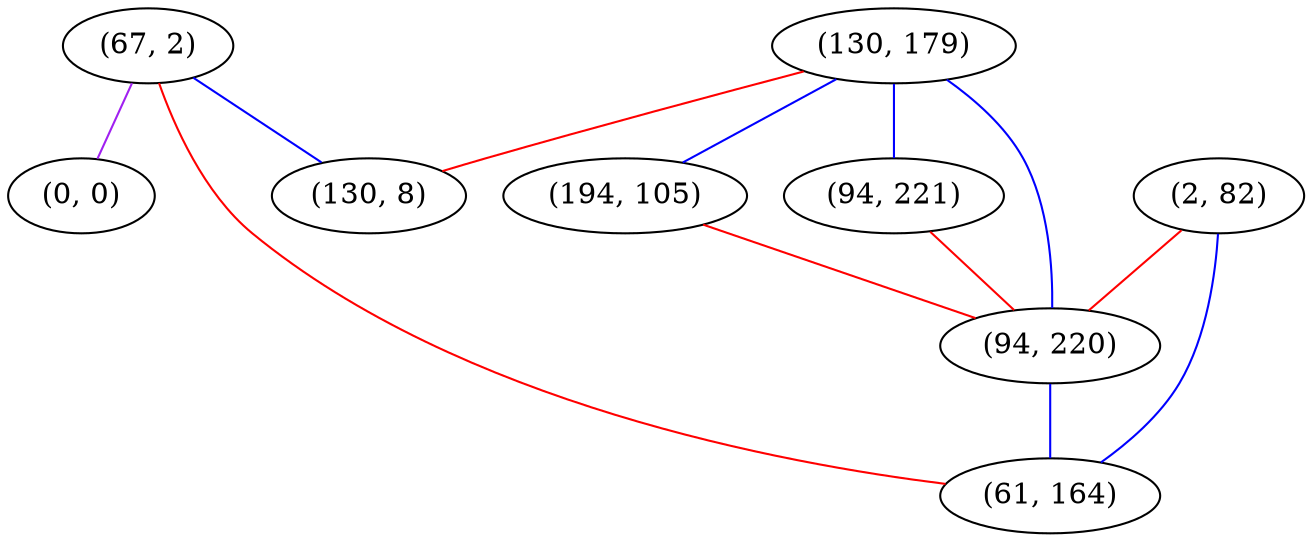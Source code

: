 graph "" {
"(67, 2)";
"(0, 0)";
"(130, 179)";
"(194, 105)";
"(2, 82)";
"(130, 8)";
"(94, 221)";
"(94, 220)";
"(61, 164)";
"(67, 2)" -- "(130, 8)"  [color=blue, key=0, weight=3];
"(67, 2)" -- "(61, 164)"  [color=red, key=0, weight=1];
"(67, 2)" -- "(0, 0)"  [color=purple, key=0, weight=4];
"(130, 179)" -- "(130, 8)"  [color=red, key=0, weight=1];
"(130, 179)" -- "(194, 105)"  [color=blue, key=0, weight=3];
"(130, 179)" -- "(94, 221)"  [color=blue, key=0, weight=3];
"(130, 179)" -- "(94, 220)"  [color=blue, key=0, weight=3];
"(194, 105)" -- "(94, 220)"  [color=red, key=0, weight=1];
"(2, 82)" -- "(94, 220)"  [color=red, key=0, weight=1];
"(2, 82)" -- "(61, 164)"  [color=blue, key=0, weight=3];
"(94, 221)" -- "(94, 220)"  [color=red, key=0, weight=1];
"(94, 220)" -- "(61, 164)"  [color=blue, key=0, weight=3];
}
